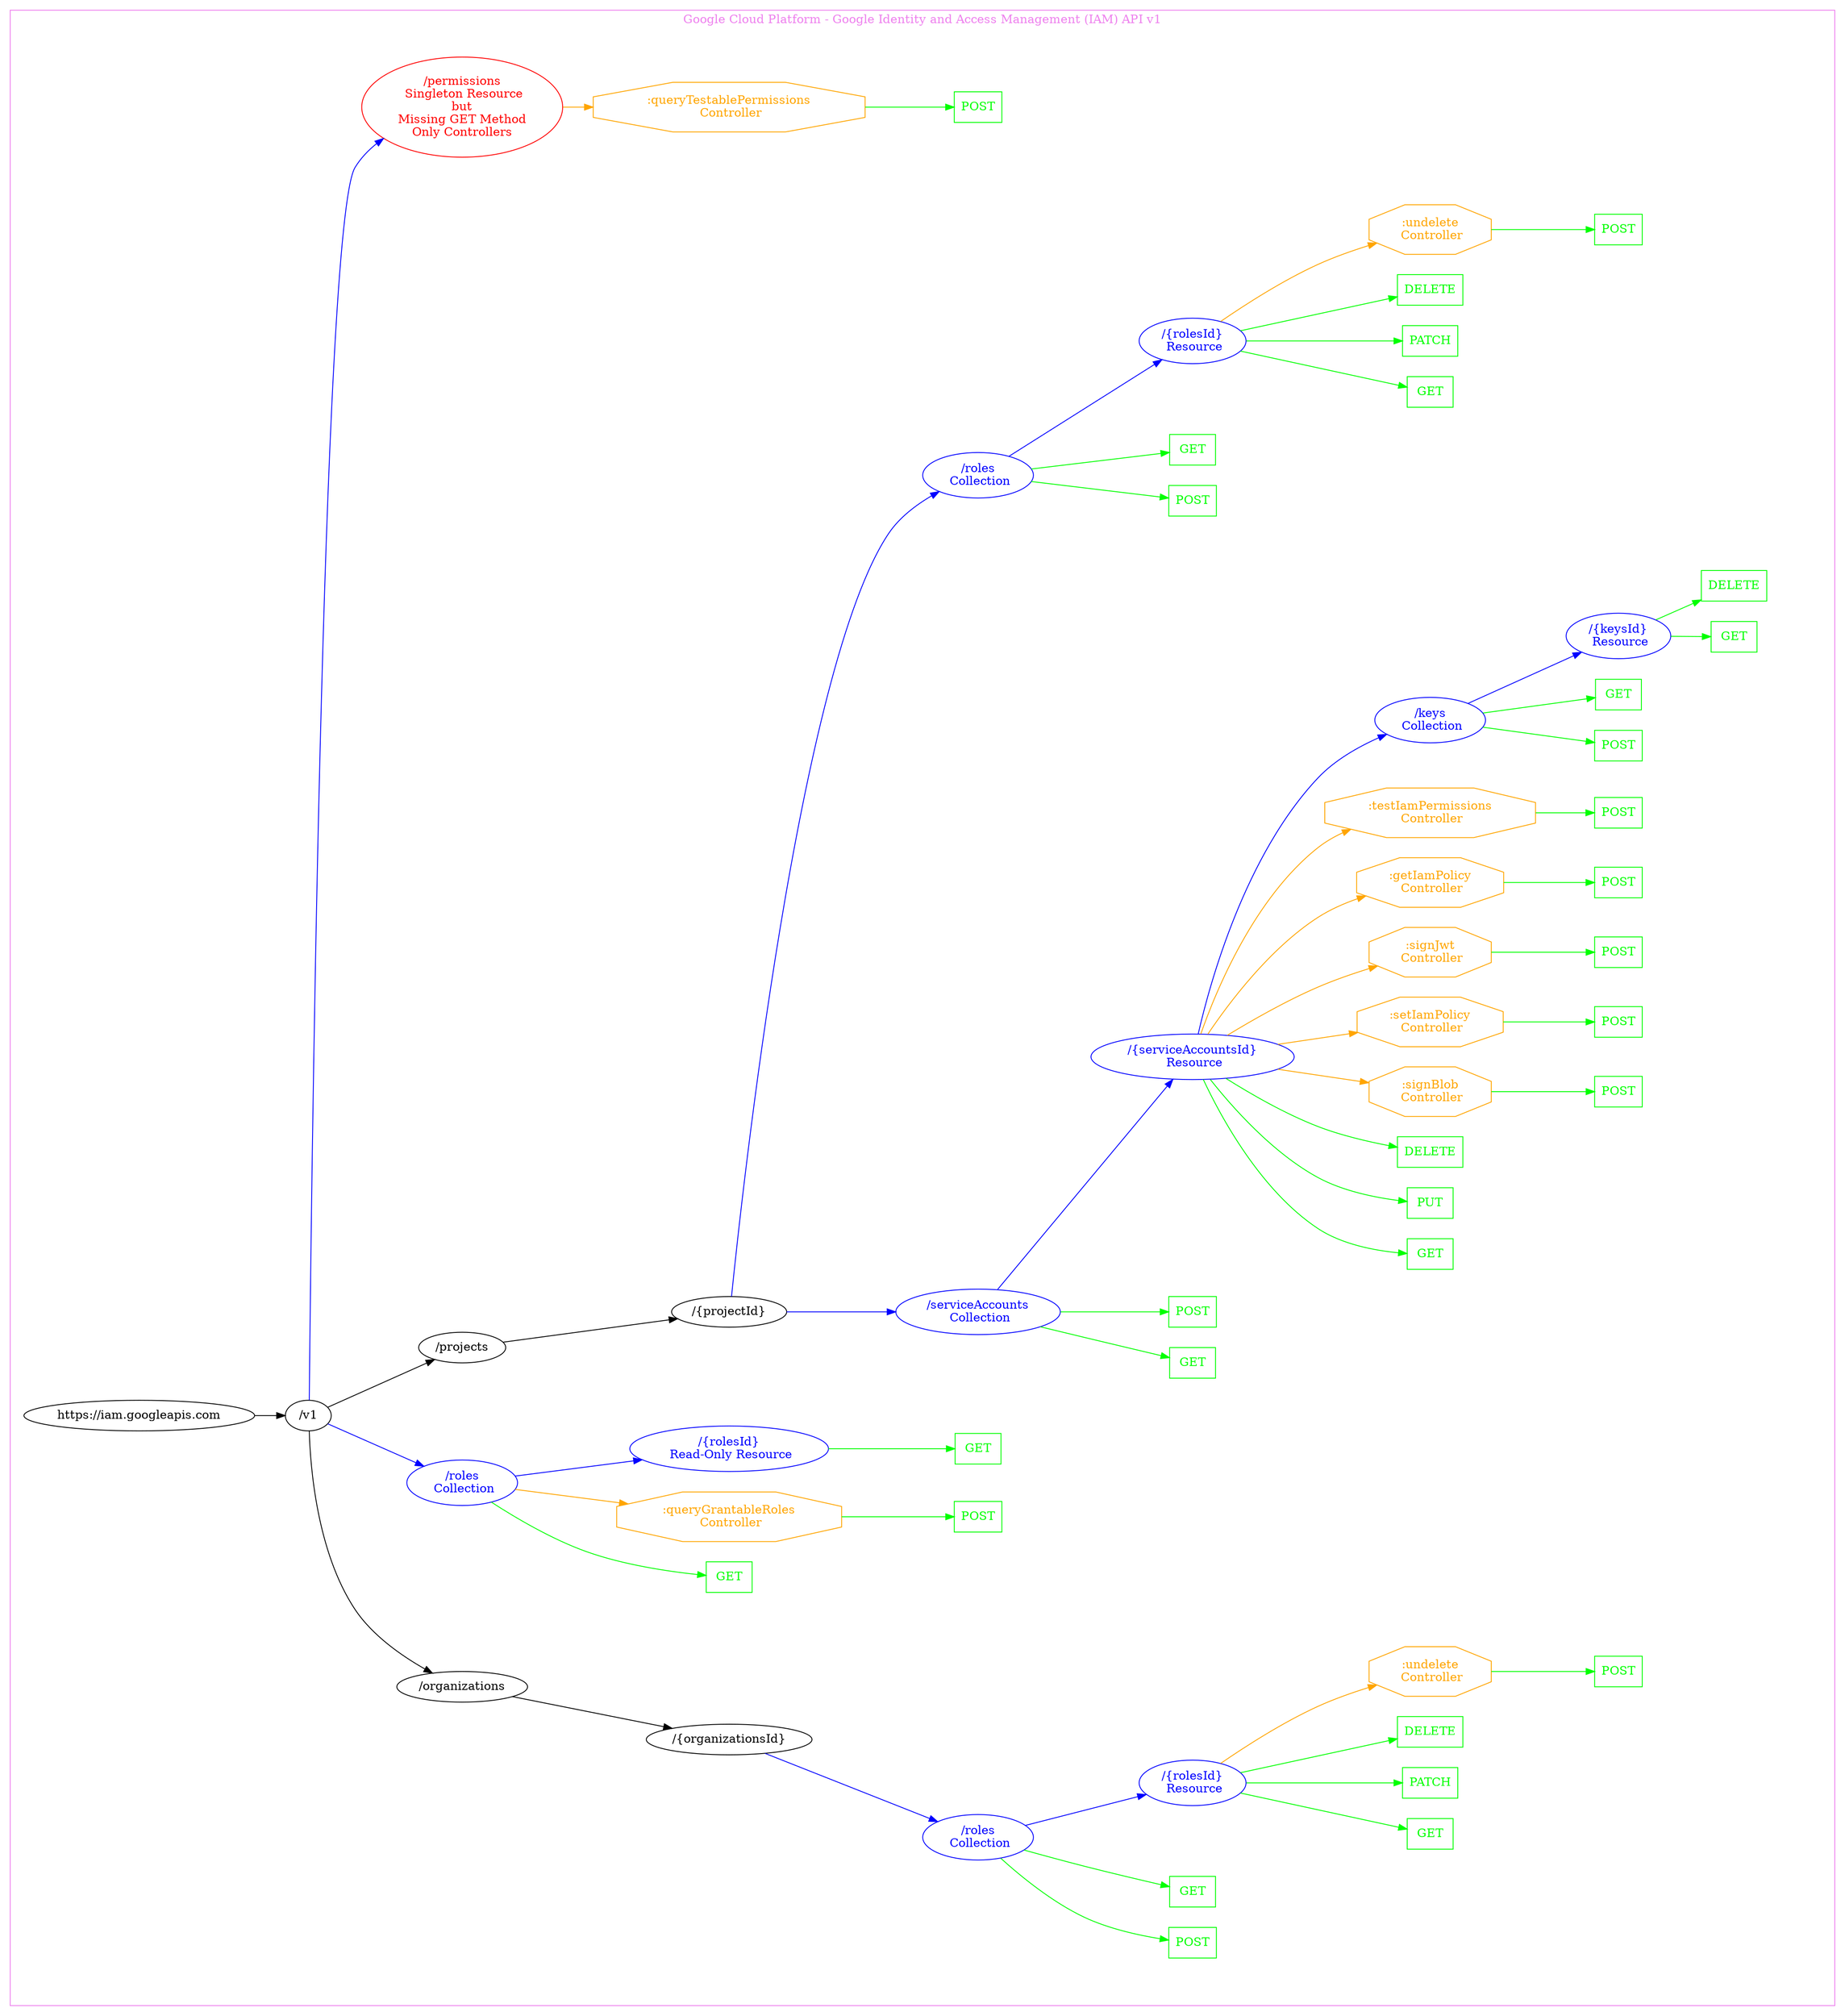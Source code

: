 digraph Cloud_Computing_REST_API {
rankdir="LR";
subgraph cluster_0 {
label="Google Cloud Platform - Google Identity and Access Management (IAM) API v1"
color=violet
fontcolor=violet
subgraph cluster_1 {
label=""
color=white
fontcolor=white
node1 [label="https://iam.googleapis.com", shape="ellipse", color="black", fontcolor="black"]
node1 -> node2 [color="black", fontcolor="black"]
subgraph cluster_2 {
label=""
color=white
fontcolor=white
node2 [label="/v1", shape="ellipse", color="black", fontcolor="black"]
node2 -> node3 [color="black", fontcolor="black"]
subgraph cluster_3 {
label=""
color=white
fontcolor=white
node3 [label="/organizations", shape="ellipse", color="black", fontcolor="black"]
node3 -> node4 [color="black", fontcolor="black"]
subgraph cluster_4 {
label=""
color=white
fontcolor=white
node4 [label="/{organizationsId}", shape="ellipse", color="black", fontcolor="black"]
node4 -> node5 [color="blue", fontcolor="blue"]
subgraph cluster_5 {
label=""
color=white
fontcolor=white
node5 [label="/roles\n Collection", shape="ellipse", color="blue", fontcolor="blue"]
node5 -> node6 [color="green", fontcolor="green"]
subgraph cluster_6 {
label=""
color=white
fontcolor=white
node6 [label="POST", shape="box", color="green", fontcolor="green"]
}
node5 -> node7 [color="green", fontcolor="green"]
subgraph cluster_7 {
label=""
color=white
fontcolor=white
node7 [label="GET", shape="box", color="green", fontcolor="green"]
}
node5 -> node8 [color="blue", fontcolor="blue"]
subgraph cluster_8 {
label=""
color=white
fontcolor=white
node8 [label="/{rolesId}\n Resource", shape="ellipse", color="blue", fontcolor="blue"]
node8 -> node9 [color="green", fontcolor="green"]
subgraph cluster_9 {
label=""
color=white
fontcolor=white
node9 [label="GET", shape="box", color="green", fontcolor="green"]
}
node8 -> node10 [color="green", fontcolor="green"]
subgraph cluster_10 {
label=""
color=white
fontcolor=white
node10 [label="PATCH", shape="box", color="green", fontcolor="green"]
}
node8 -> node11 [color="green", fontcolor="green"]
subgraph cluster_11 {
label=""
color=white
fontcolor=white
node11 [label="DELETE", shape="box", color="green", fontcolor="green"]
}
node8 -> node12 [color="orange", fontcolor="orange"]
subgraph cluster_12 {
label=""
color=white
fontcolor=white
node12 [label=":undelete\n Controller", shape="octagon", color="orange", fontcolor="orange"]
node12 -> node13 [color="green", fontcolor="green"]
subgraph cluster_13 {
label=""
color=white
fontcolor=white
node13 [label="POST", shape="box", color="green", fontcolor="green"]
}
}
}
}
}
}
node2 -> node14 [color="blue", fontcolor="blue"]
subgraph cluster_14 {
label=""
color=white
fontcolor=white
node14 [label="/roles\n Collection", shape="ellipse", color="blue", fontcolor="blue"]
node14 -> node15 [color="green", fontcolor="green"]
subgraph cluster_15 {
label=""
color=white
fontcolor=white
node15 [label="GET", shape="box", color="green", fontcolor="green"]
}
node14 -> node16 [color="orange", fontcolor="orange"]
subgraph cluster_16 {
label=""
color=white
fontcolor=white
node16 [label=":queryGrantableRoles\n Controller", shape="octagon", color="orange", fontcolor="orange"]
node16 -> node17 [color="green", fontcolor="green"]
subgraph cluster_17 {
label=""
color=white
fontcolor=white
node17 [label="POST", shape="box", color="green", fontcolor="green"]
}
}
node14 -> node18 [color="blue", fontcolor="blue"]
subgraph cluster_18 {
label=""
color=white
fontcolor=white
node18 [label="/{rolesId}\n Read-Only Resource", shape="ellipse", color="blue", fontcolor="blue"]
node18 -> node19 [color="green", fontcolor="green"]
subgraph cluster_19 {
label=""
color=white
fontcolor=white
node19 [label="GET", shape="box", color="green", fontcolor="green"]
}
}
}
node2 -> node20 [color="black", fontcolor="black"]
subgraph cluster_20 {
label=""
color=white
fontcolor=white
node20 [label="/projects", shape="ellipse", color="black", fontcolor="black"]
node20 -> node21 [color="black", fontcolor="black"]
subgraph cluster_21 {
label=""
color=white
fontcolor=white
node21 [label="/{projectId}", shape="ellipse", color="black", fontcolor="black"]
node21 -> node22 [color="blue", fontcolor="blue"]
subgraph cluster_22 {
label=""
color=white
fontcolor=white
node22 [label="/serviceAccounts\n Collection", shape="ellipse", color="blue", fontcolor="blue"]
node22 -> node23 [color="green", fontcolor="green"]
subgraph cluster_23 {
label=""
color=white
fontcolor=white
node23 [label="GET", shape="box", color="green", fontcolor="green"]
}
node22 -> node24 [color="green", fontcolor="green"]
subgraph cluster_24 {
label=""
color=white
fontcolor=white
node24 [label="POST", shape="box", color="green", fontcolor="green"]
}
node22 -> node25 [color="blue", fontcolor="blue"]
subgraph cluster_25 {
label=""
color=white
fontcolor=white
node25 [label="/{serviceAccountsId}\n Resource", shape="ellipse", color="blue", fontcolor="blue"]
node25 -> node26 [color="green", fontcolor="green"]
subgraph cluster_26 {
label=""
color=white
fontcolor=white
node26 [label="GET", shape="box", color="green", fontcolor="green"]
}
node25 -> node27 [color="green", fontcolor="green"]
subgraph cluster_27 {
label=""
color=white
fontcolor=white
node27 [label="PUT", shape="box", color="green", fontcolor="green"]
}
node25 -> node28 [color="green", fontcolor="green"]
subgraph cluster_28 {
label=""
color=white
fontcolor=white
node28 [label="DELETE", shape="box", color="green", fontcolor="green"]
}
node25 -> node29 [color="orange", fontcolor="orange"]
subgraph cluster_29 {
label=""
color=white
fontcolor=white
node29 [label=":signBlob\n Controller", shape="octagon", color="orange", fontcolor="orange"]
node29 -> node30 [color="green", fontcolor="green"]
subgraph cluster_30 {
label=""
color=white
fontcolor=white
node30 [label="POST", shape="box", color="green", fontcolor="green"]
}
}
node25 -> node31 [color="orange", fontcolor="orange"]
subgraph cluster_31 {
label=""
color=white
fontcolor=white
node31 [label=":setIamPolicy\n Controller", shape="octagon", color="orange", fontcolor="orange"]
node31 -> node32 [color="green", fontcolor="green"]
subgraph cluster_32 {
label=""
color=white
fontcolor=white
node32 [label="POST", shape="box", color="green", fontcolor="green"]
}
}
node25 -> node33 [color="orange", fontcolor="orange"]
subgraph cluster_33 {
label=""
color=white
fontcolor=white
node33 [label=":signJwt\n Controller", shape="octagon", color="orange", fontcolor="orange"]
node33 -> node34 [color="green", fontcolor="green"]
subgraph cluster_34 {
label=""
color=white
fontcolor=white
node34 [label="POST", shape="box", color="green", fontcolor="green"]
}
}
node25 -> node35 [color="orange", fontcolor="orange"]
subgraph cluster_35 {
label=""
color=white
fontcolor=white
node35 [label=":getIamPolicy\n Controller", shape="octagon", color="orange", fontcolor="orange"]
node35 -> node36 [color="green", fontcolor="green"]
subgraph cluster_36 {
label=""
color=white
fontcolor=white
node36 [label="POST", shape="box", color="green", fontcolor="green"]
}
}
node25 -> node37 [color="orange", fontcolor="orange"]
subgraph cluster_37 {
label=""
color=white
fontcolor=white
node37 [label=":testIamPermissions\n Controller", shape="octagon", color="orange", fontcolor="orange"]
node37 -> node38 [color="green", fontcolor="green"]
subgraph cluster_38 {
label=""
color=white
fontcolor=white
node38 [label="POST", shape="box", color="green", fontcolor="green"]
}
}
node25 -> node39 [color="blue", fontcolor="blue"]
subgraph cluster_39 {
label=""
color=white
fontcolor=white
node39 [label="/keys\n Collection", shape="ellipse", color="blue", fontcolor="blue"]
node39 -> node40 [color="green", fontcolor="green"]
subgraph cluster_40 {
label=""
color=white
fontcolor=white
node40 [label="POST", shape="box", color="green", fontcolor="green"]
}
node39 -> node41 [color="green", fontcolor="green"]
subgraph cluster_41 {
label=""
color=white
fontcolor=white
node41 [label="GET", shape="box", color="green", fontcolor="green"]
}
node39 -> node42 [color="blue", fontcolor="blue"]
subgraph cluster_42 {
label=""
color=white
fontcolor=white
node42 [label="/{keysId}\n Resource", shape="ellipse", color="blue", fontcolor="blue"]
node42 -> node43 [color="green", fontcolor="green"]
subgraph cluster_43 {
label=""
color=white
fontcolor=white
node43 [label="GET", shape="box", color="green", fontcolor="green"]
}
node42 -> node44 [color="green", fontcolor="green"]
subgraph cluster_44 {
label=""
color=white
fontcolor=white
node44 [label="DELETE", shape="box", color="green", fontcolor="green"]
}
}
}
}
}
node21 -> node45 [color="blue", fontcolor="blue"]
subgraph cluster_45 {
label=""
color=white
fontcolor=white
node45 [label="/roles\n Collection", shape="ellipse", color="blue", fontcolor="blue"]
node45 -> node46 [color="green", fontcolor="green"]
subgraph cluster_46 {
label=""
color=white
fontcolor=white
node46 [label="POST", shape="box", color="green", fontcolor="green"]
}
node45 -> node47 [color="green", fontcolor="green"]
subgraph cluster_47 {
label=""
color=white
fontcolor=white
node47 [label="GET", shape="box", color="green", fontcolor="green"]
}
node45 -> node48 [color="blue", fontcolor="blue"]
subgraph cluster_48 {
label=""
color=white
fontcolor=white
node48 [label="/{rolesId}\n Resource", shape="ellipse", color="blue", fontcolor="blue"]
node48 -> node49 [color="green", fontcolor="green"]
subgraph cluster_49 {
label=""
color=white
fontcolor=white
node49 [label="GET", shape="box", color="green", fontcolor="green"]
}
node48 -> node50 [color="green", fontcolor="green"]
subgraph cluster_50 {
label=""
color=white
fontcolor=white
node50 [label="PATCH", shape="box", color="green", fontcolor="green"]
}
node48 -> node51 [color="green", fontcolor="green"]
subgraph cluster_51 {
label=""
color=white
fontcolor=white
node51 [label="DELETE", shape="box", color="green", fontcolor="green"]
}
node48 -> node52 [color="orange", fontcolor="orange"]
subgraph cluster_52 {
label=""
color=white
fontcolor=white
node52 [label=":undelete\n Controller", shape="octagon", color="orange", fontcolor="orange"]
node52 -> node53 [color="green", fontcolor="green"]
subgraph cluster_53 {
label=""
color=white
fontcolor=white
node53 [label="POST", shape="box", color="green", fontcolor="green"]
}
}
}
}
}
}
node2 -> node54 [color="blue", fontcolor="blue"]
subgraph cluster_54 {
label=""
color=white
fontcolor=white
node54 [label="/permissions\n Singleton Resource\nbut\nMissing GET Method\nOnly Controllers", shape="ellipse", color="red", fontcolor="red"]
node54 -> node55 [color="orange", fontcolor="orange"]
subgraph cluster_55 {
label=""
color=white
fontcolor=white
node55 [label=":queryTestablePermissions\n Controller", shape="octagon", color="orange", fontcolor="orange"]
node55 -> node56 [color="green", fontcolor="green"]
subgraph cluster_56 {
label=""
color=white
fontcolor=white
node56 [label="POST", shape="box", color="green", fontcolor="green"]
}
}
}
}
}
}
}
